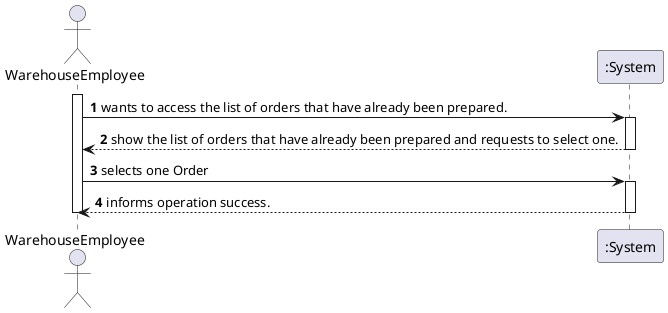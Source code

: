 @startuml
'https://plantuml.com/sequence-diagram

autonumber

actor WarehouseEmployee as WE
participant ":System" as System

activate WE

WE -> System: wants to access the list of orders that have already been prepared.

activate System

System --> WE: show the list of orders that have already been prepared and requests to select one.

deactivate System

WE -> System: selects one Order

activate System

System --> WE: informs operation success.

deactivate System

deactivate WE

@enduml